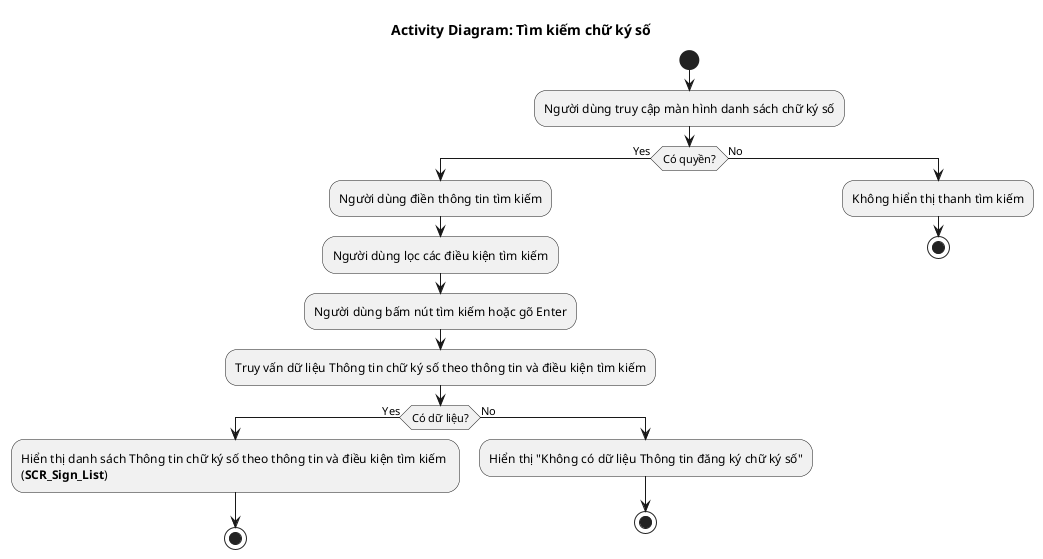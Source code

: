 @startuml AD_Sign_Detail
!pragma layout smetana
title Activity Diagram: Tìm kiếm chữ ký số

start
:Người dùng truy cập màn hình danh sách chữ ký số;
if (Có quyền?) then (Yes)
  :Người dùng điền thông tin tìm kiếm;
  :Người dùng lọc các điều kiện tìm kiếm;
  :Người dùng bấm nút tìm kiếm hoặc gõ Enter;
  :Truy vấn dữ liệu Thông tin chữ ký số theo thông tin và điều kiện tìm kiếm;
  if (Có dữ liệu?) then (Yes)
    :Hiển thị danh sách Thông tin chữ ký số theo thông tin và điều kiện tìm kiếm \n(**SCR_Sign_List**);
    stop
  else (No)
    :Hiển thị "Không có dữ liệu Thông tin đăng ký chữ ký số";
    stop
  endif
else (No)
  :Không hiển thị thanh tìm kiếm;
  stop
endif
@enduml